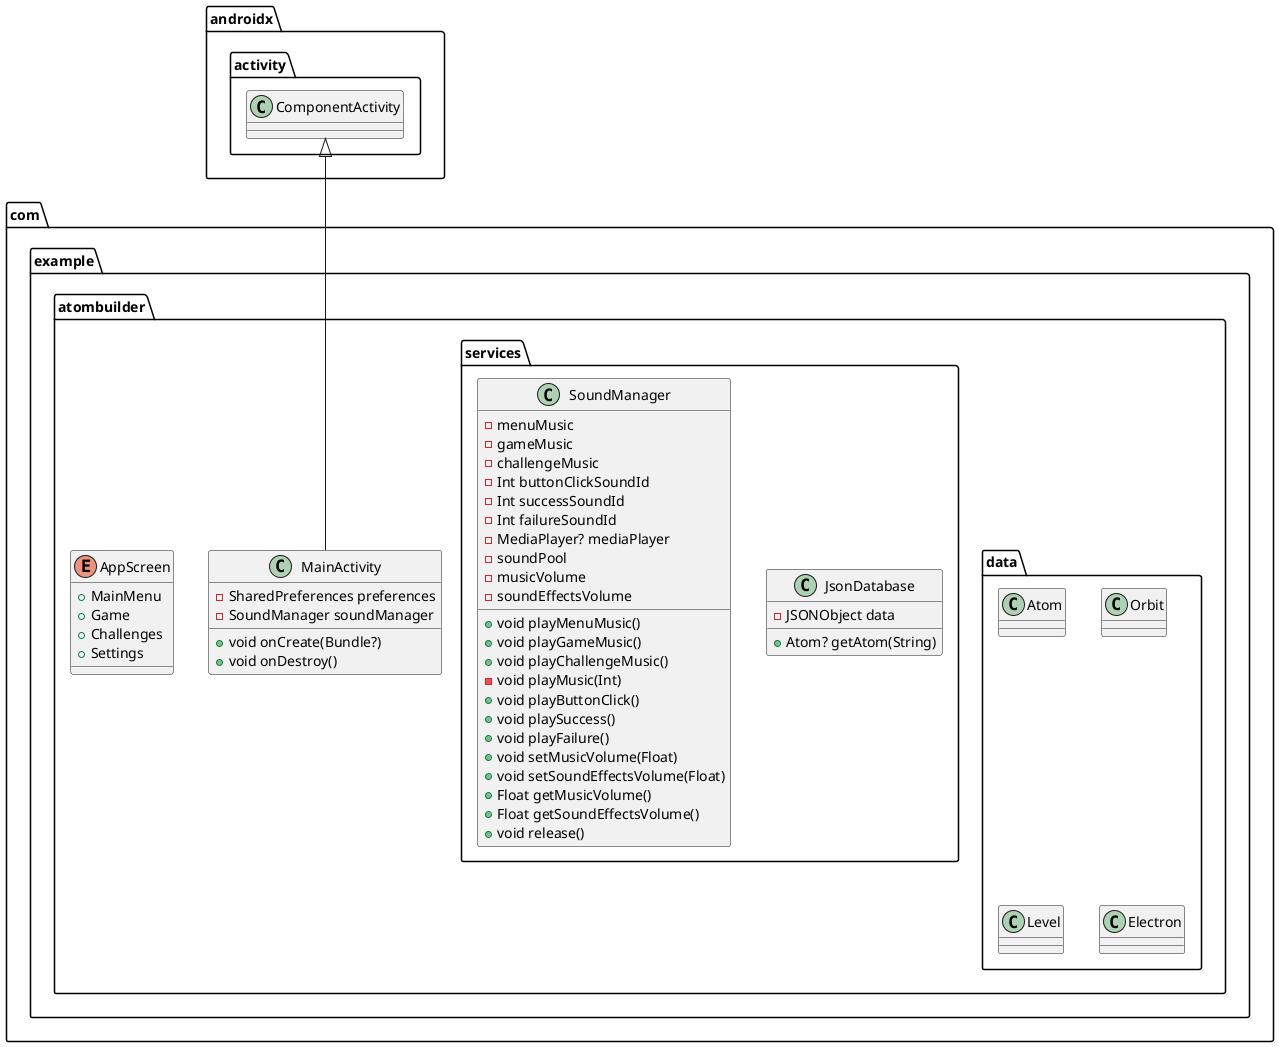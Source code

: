 @startuml
class com.example.atombuilder.data.Atom {
}
class com.example.atombuilder.data.Orbit {
}
class com.example.atombuilder.data.Level {
}
class com.example.atombuilder.services.JsonDatabase {
- JSONObject data
+ Atom? getAtom(String)
}


class com.example.atombuilder.MainActivity {
- SharedPreferences preferences
- SoundManager soundManager
+ void onCreate(Bundle?)
+ void onDestroy()
}


enum com.example.atombuilder.AppScreen {
+  MainMenu
+  Game
+  Challenges
+  Settings
}

class com.example.atombuilder.services.SoundManager {
-  menuMusic
-  gameMusic
-  challengeMusic
- Int buttonClickSoundId
- Int successSoundId
- Int failureSoundId
- MediaPlayer? mediaPlayer
-  soundPool
-  musicVolume
-  soundEffectsVolume
+ void playMenuMusic()
+ void playGameMusic()
+ void playChallengeMusic()
- void playMusic(Int)
+ void playButtonClick()
+ void playSuccess()
+ void playFailure()
+ void setMusicVolume(Float)
+ void setSoundEffectsVolume(Float)
+ Float getMusicVolume()
+ Float getSoundEffectsVolume()
+ void release()
}


class com.example.atombuilder.data.Electron {
}


androidx.activity.ComponentActivity <|-- com.example.atombuilder.MainActivity
@enduml